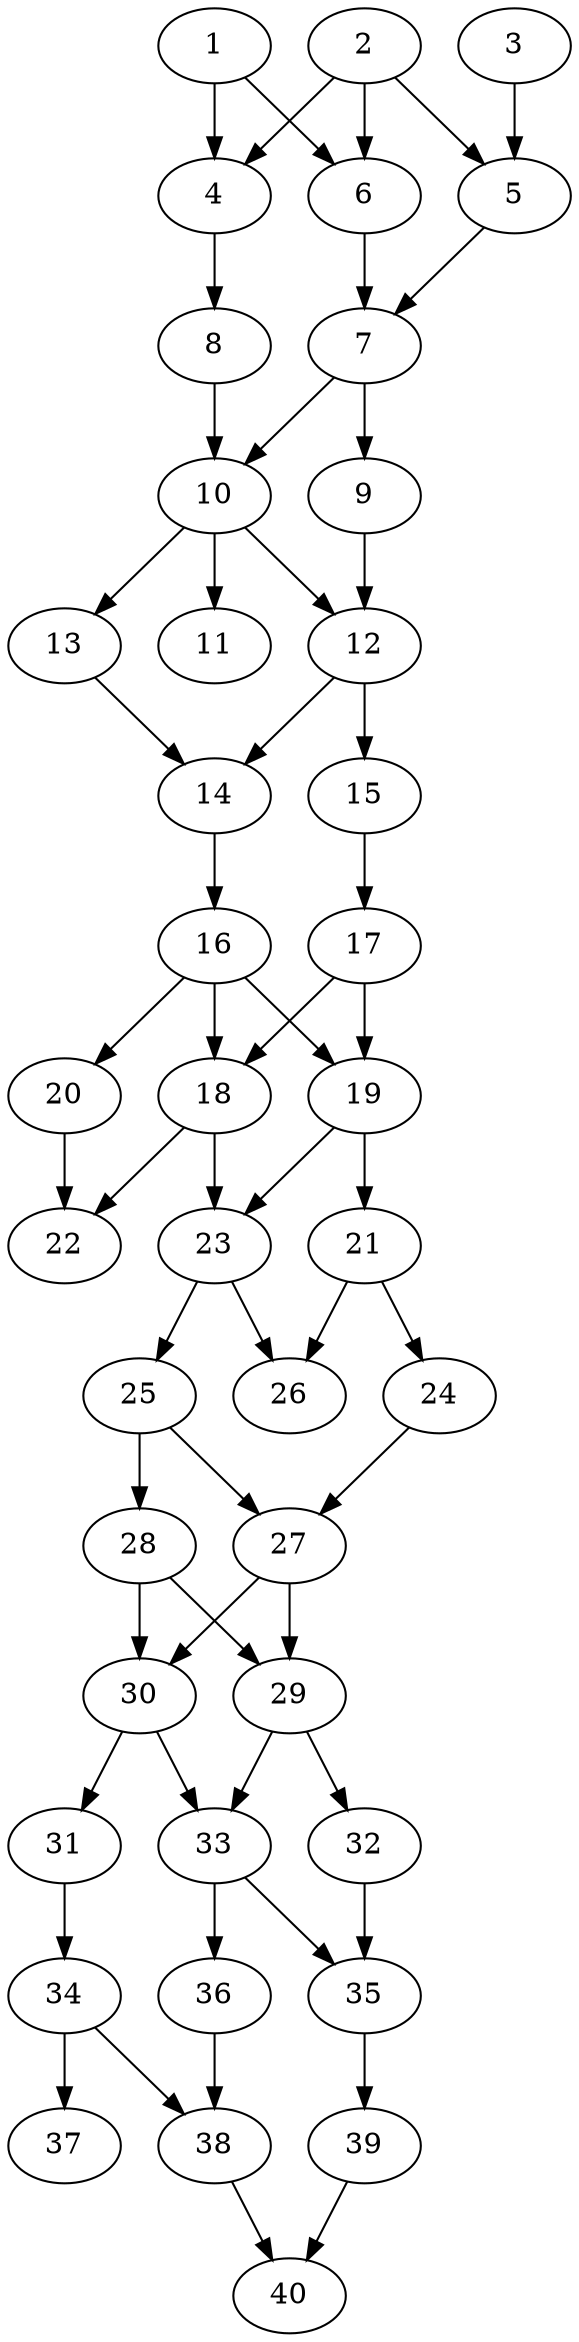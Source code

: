 // DAG automatically generated by daggen at Thu Oct  3 14:06:49 2019
// ./daggen --dot -n 40 --ccr 0.3 --fat 0.3 --regular 0.9 --density 0.6 --mindata 5242880 --maxdata 52428800 
digraph G {
  1 [size="116524373", alpha="0.05", expect_size="34957312"] 
  1 -> 4 [size ="34957312"]
  1 -> 6 [size ="34957312"]
  2 [size="29426347", alpha="0.17", expect_size="8827904"] 
  2 -> 4 [size ="8827904"]
  2 -> 5 [size ="8827904"]
  2 -> 6 [size ="8827904"]
  3 [size="117688320", alpha="0.12", expect_size="35306496"] 
  3 -> 5 [size ="35306496"]
  4 [size="132379307", alpha="0.18", expect_size="39713792"] 
  4 -> 8 [size ="39713792"]
  5 [size="97566720", alpha="0.01", expect_size="29270016"] 
  5 -> 7 [size ="29270016"]
  6 [size="29071360", alpha="0.11", expect_size="8721408"] 
  6 -> 7 [size ="8721408"]
  7 [size="95344640", alpha="0.18", expect_size="28603392"] 
  7 -> 9 [size ="28603392"]
  7 -> 10 [size ="28603392"]
  8 [size="98740907", alpha="0.12", expect_size="29622272"] 
  8 -> 10 [size ="29622272"]
  9 [size="91047253", alpha="0.14", expect_size="27314176"] 
  9 -> 12 [size ="27314176"]
  10 [size="59122347", alpha="0.08", expect_size="17736704"] 
  10 -> 11 [size ="17736704"]
  10 -> 12 [size ="17736704"]
  10 -> 13 [size ="17736704"]
  11 [size="146206720", alpha="0.01", expect_size="43862016"] 
  12 [size="31583573", alpha="0.16", expect_size="9475072"] 
  12 -> 14 [size ="9475072"]
  12 -> 15 [size ="9475072"]
  13 [size="165007360", alpha="0.02", expect_size="49502208"] 
  13 -> 14 [size ="49502208"]
  14 [size="99580587", alpha="0.02", expect_size="29874176"] 
  14 -> 16 [size ="29874176"]
  15 [size="87033173", alpha="0.14", expect_size="26109952"] 
  15 -> 17 [size ="26109952"]
  16 [size="98170880", alpha="0.05", expect_size="29451264"] 
  16 -> 18 [size ="29451264"]
  16 -> 19 [size ="29451264"]
  16 -> 20 [size ="29451264"]
  17 [size="27579733", alpha="0.07", expect_size="8273920"] 
  17 -> 18 [size ="8273920"]
  17 -> 19 [size ="8273920"]
  18 [size="167004160", alpha="0.01", expect_size="50101248"] 
  18 -> 22 [size ="50101248"]
  18 -> 23 [size ="50101248"]
  19 [size="107847680", alpha="0.19", expect_size="32354304"] 
  19 -> 21 [size ="32354304"]
  19 -> 23 [size ="32354304"]
  20 [size="57166507", alpha="0.16", expect_size="17149952"] 
  20 -> 22 [size ="17149952"]
  21 [size="121497600", alpha="0.06", expect_size="36449280"] 
  21 -> 24 [size ="36449280"]
  21 -> 26 [size ="36449280"]
  22 [size="132096000", alpha="0.17", expect_size="39628800"] 
  23 [size="96897707", alpha="0.02", expect_size="29069312"] 
  23 -> 25 [size ="29069312"]
  23 -> 26 [size ="29069312"]
  24 [size="114589013", alpha="0.00", expect_size="34376704"] 
  24 -> 27 [size ="34376704"]
  25 [size="133338453", alpha="0.09", expect_size="40001536"] 
  25 -> 27 [size ="40001536"]
  25 -> 28 [size ="40001536"]
  26 [size="83094187", alpha="0.20", expect_size="24928256"] 
  27 [size="120616960", alpha="0.20", expect_size="36185088"] 
  27 -> 29 [size ="36185088"]
  27 -> 30 [size ="36185088"]
  28 [size="18909867", alpha="0.11", expect_size="5672960"] 
  28 -> 29 [size ="5672960"]
  28 -> 30 [size ="5672960"]
  29 [size="24009387", alpha="0.11", expect_size="7202816"] 
  29 -> 32 [size ="7202816"]
  29 -> 33 [size ="7202816"]
  30 [size="171967147", alpha="0.16", expect_size="51590144"] 
  30 -> 31 [size ="51590144"]
  30 -> 33 [size ="51590144"]
  31 [size="141257387", alpha="0.18", expect_size="42377216"] 
  31 -> 34 [size ="42377216"]
  32 [size="30931627", alpha="0.01", expect_size="9279488"] 
  32 -> 35 [size ="9279488"]
  33 [size="167509333", alpha="0.03", expect_size="50252800"] 
  33 -> 35 [size ="50252800"]
  33 -> 36 [size ="50252800"]
  34 [size="22063787", alpha="0.16", expect_size="6619136"] 
  34 -> 37 [size ="6619136"]
  34 -> 38 [size ="6619136"]
  35 [size="24070827", alpha="0.17", expect_size="7221248"] 
  35 -> 39 [size ="7221248"]
  36 [size="96331093", alpha="0.09", expect_size="28899328"] 
  36 -> 38 [size ="28899328"]
  37 [size="93160107", alpha="0.02", expect_size="27948032"] 
  38 [size="92422827", alpha="0.14", expect_size="27726848"] 
  38 -> 40 [size ="27726848"]
  39 [size="18104320", alpha="0.18", expect_size="5431296"] 
  39 -> 40 [size ="5431296"]
  40 [size="101058560", alpha="0.06", expect_size="30317568"] 
}
